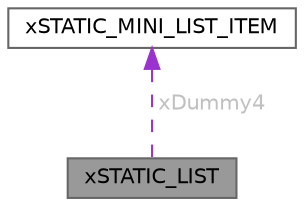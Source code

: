 digraph "xSTATIC_LIST"
{
 // LATEX_PDF_SIZE
  bgcolor="transparent";
  edge [fontname=Helvetica,fontsize=10,labelfontname=Helvetica,labelfontsize=10];
  node [fontname=Helvetica,fontsize=10,shape=box,height=0.2,width=0.4];
  Node1 [id="Node000001",label="xSTATIC_LIST",height=0.2,width=0.4,color="gray40", fillcolor="grey60", style="filled", fontcolor="black",tooltip=" "];
  Node2 -> Node1 [id="edge1_Node000001_Node000002",dir="back",color="darkorchid3",style="dashed",tooltip=" ",label=<<TABLE CELLBORDER="0" BORDER="0"><TR><TD VALIGN="top" ALIGN="LEFT" CELLPADDING="1" CELLSPACING="0">xDummy4</TD></TR>
</TABLE>> ,fontcolor="grey" ];
  Node2 [id="Node000002",label="xSTATIC_MINI_LIST_ITEM",height=0.2,width=0.4,color="gray40", fillcolor="white", style="filled",URL="$structx_s_t_a_t_i_c___m_i_n_i___l_i_s_t___i_t_e_m.html",tooltip=" "];
}
